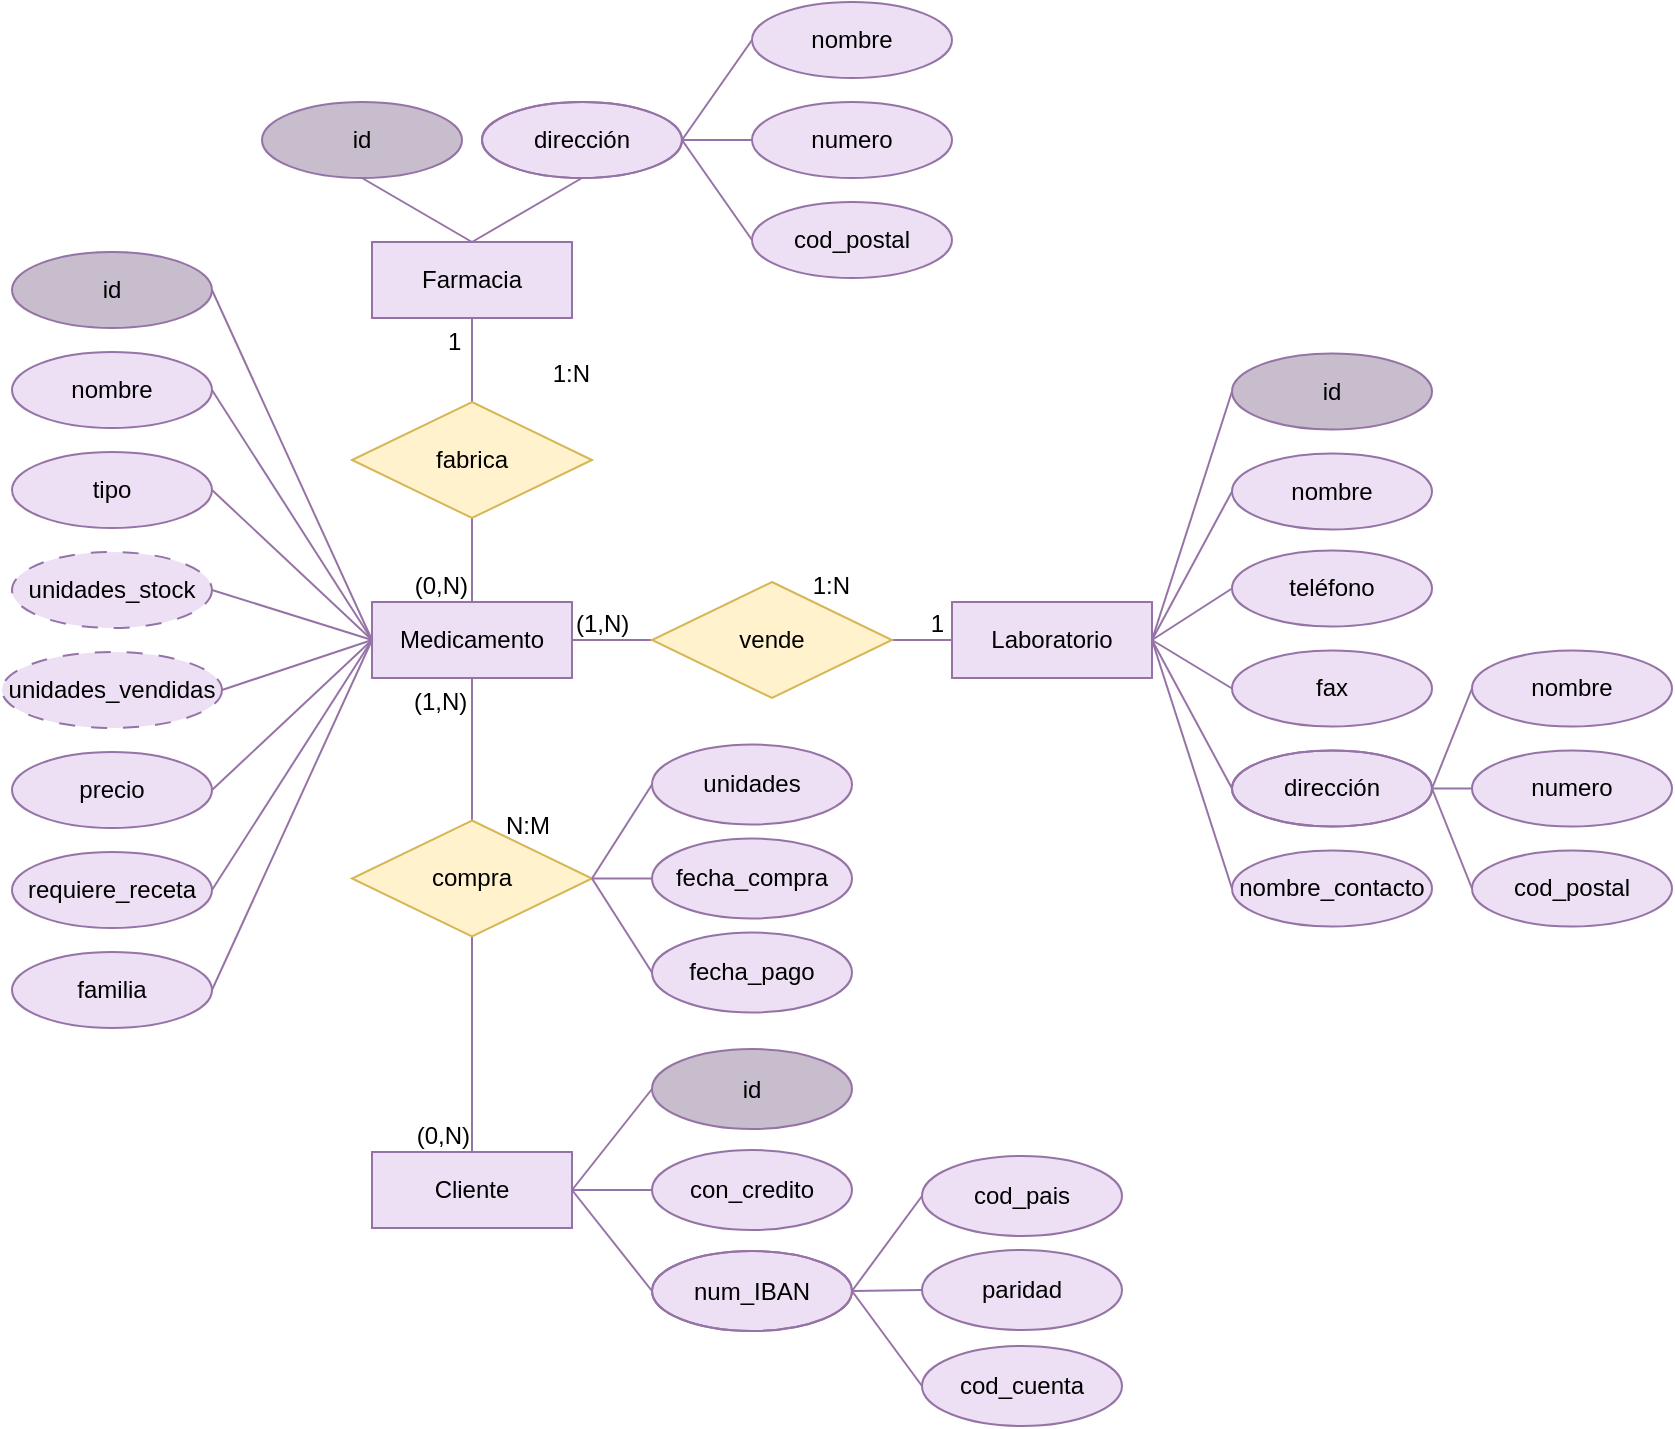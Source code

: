 <mxfile version="28.1.2">
  <diagram name="Page-1" id="bK-8RyBisptcYDfP-3sL">
    <mxGraphModel dx="1188" dy="701" grid="1" gridSize="10" guides="1" tooltips="1" connect="1" arrows="1" fold="1" page="1" pageScale="1" pageWidth="1169" pageHeight="827" math="0" shadow="0">
      <root>
        <mxCell id="0" />
        <mxCell id="1" parent="0" />
        <mxCell id="WXJnhD6GPRWwHJao-meW-1" value="Medicamento" style="whiteSpace=wrap;html=1;align=center;fillColor=#EDE0F4;strokeColor=#9673a6;" parent="1" vertex="1">
          <mxGeometry x="210" y="370" width="100" height="38" as="geometry" />
        </mxCell>
        <mxCell id="WXJnhD6GPRWwHJao-meW-2" value="id" style="ellipse;whiteSpace=wrap;html=1;align=center;fillColor=#C8BDCD;strokeColor=#9673a6;" parent="1" vertex="1">
          <mxGeometry x="30" y="195" width="100" height="38" as="geometry" />
        </mxCell>
        <mxCell id="WXJnhD6GPRWwHJao-meW-3" value="nombre" style="ellipse;whiteSpace=wrap;html=1;align=center;fillColor=#EDE0F4;strokeColor=#9673a6;" parent="1" vertex="1">
          <mxGeometry x="30" y="245" width="100" height="38" as="geometry" />
        </mxCell>
        <mxCell id="WXJnhD6GPRWwHJao-meW-4" value="familia" style="ellipse;whiteSpace=wrap;html=1;align=center;fillColor=#EDE0F4;strokeColor=#9673a6;" parent="1" vertex="1">
          <mxGeometry x="30" y="545" width="100" height="38" as="geometry" />
        </mxCell>
        <mxCell id="WXJnhD6GPRWwHJao-meW-5" value="requiere_receta" style="ellipse;whiteSpace=wrap;html=1;align=center;fillColor=#EDE0F4;strokeColor=#9673a6;" parent="1" vertex="1">
          <mxGeometry x="30" y="495" width="100" height="38" as="geometry" />
        </mxCell>
        <mxCell id="WXJnhD6GPRWwHJao-meW-6" value="precio" style="ellipse;whiteSpace=wrap;html=1;align=center;fillColor=#EDE0F4;strokeColor=#9673a6;" parent="1" vertex="1">
          <mxGeometry x="30" y="445" width="100" height="38" as="geometry" />
        </mxCell>
        <mxCell id="WXJnhD6GPRWwHJao-meW-7" value="unidades_vendidas" style="ellipse;whiteSpace=wrap;html=1;align=center;fillColor=#EDE0F4;strokeColor=#9673a6;dashed=1;dashPattern=8 8;" parent="1" vertex="1">
          <mxGeometry x="25" y="395" width="110" height="38" as="geometry" />
        </mxCell>
        <mxCell id="WXJnhD6GPRWwHJao-meW-8" value="unidades_stock" style="ellipse;whiteSpace=wrap;html=1;align=center;dashed=1;dashPattern=8 8;fillColor=#EDE0F4;strokeColor=#9673a6;" parent="1" vertex="1">
          <mxGeometry x="30" y="345" width="100" height="38" as="geometry" />
        </mxCell>
        <mxCell id="WXJnhD6GPRWwHJao-meW-9" value="tipo" style="ellipse;whiteSpace=wrap;html=1;align=center;fillColor=#EDE0F4;strokeColor=#9673a6;" parent="1" vertex="1">
          <mxGeometry x="30" y="295" width="100" height="38" as="geometry" />
        </mxCell>
        <mxCell id="WXJnhD6GPRWwHJao-meW-11" value="" style="endArrow=none;html=1;rounded=0;entryX=0;entryY=0.5;entryDx=0;entryDy=0;exitX=1;exitY=0.5;exitDx=0;exitDy=0;labelBorderColor=none;strokeColor=#9673A6;" parent="1" source="WXJnhD6GPRWwHJao-meW-2" target="WXJnhD6GPRWwHJao-meW-1" edge="1">
          <mxGeometry relative="1" as="geometry">
            <mxPoint x="160" y="230" as="sourcePoint" />
            <mxPoint x="320" y="230" as="targetPoint" />
          </mxGeometry>
        </mxCell>
        <mxCell id="WXJnhD6GPRWwHJao-meW-12" value="" style="endArrow=none;html=1;rounded=0;entryX=0;entryY=0.5;entryDx=0;entryDy=0;exitX=1;exitY=0.5;exitDx=0;exitDy=0;labelBorderColor=none;strokeColor=#9673A6;" parent="1" source="WXJnhD6GPRWwHJao-meW-3" target="WXJnhD6GPRWwHJao-meW-1" edge="1">
          <mxGeometry relative="1" as="geometry">
            <mxPoint x="150" y="260" as="sourcePoint" />
            <mxPoint x="200" y="420" as="targetPoint" />
          </mxGeometry>
        </mxCell>
        <mxCell id="WXJnhD6GPRWwHJao-meW-13" value="" style="endArrow=none;html=1;rounded=0;entryX=1;entryY=0.5;entryDx=0;entryDy=0;exitX=0;exitY=0.5;exitDx=0;exitDy=0;labelBorderColor=none;strokeColor=#9673A6;" parent="1" source="WXJnhD6GPRWwHJao-meW-1" target="WXJnhD6GPRWwHJao-meW-9" edge="1">
          <mxGeometry relative="1" as="geometry">
            <mxPoint x="190" y="510" as="sourcePoint" />
            <mxPoint x="270" y="660" as="targetPoint" />
          </mxGeometry>
        </mxCell>
        <mxCell id="WXJnhD6GPRWwHJao-meW-14" value="" style="endArrow=none;html=1;rounded=0;entryX=1;entryY=0.5;entryDx=0;entryDy=0;exitX=0;exitY=0.5;exitDx=0;exitDy=0;labelBorderColor=none;strokeColor=#9673A6;" parent="1" source="WXJnhD6GPRWwHJao-meW-1" target="WXJnhD6GPRWwHJao-meW-8" edge="1">
          <mxGeometry relative="1" as="geometry">
            <mxPoint x="190" y="520" as="sourcePoint" />
            <mxPoint x="270" y="670" as="targetPoint" />
          </mxGeometry>
        </mxCell>
        <mxCell id="WXJnhD6GPRWwHJao-meW-15" value="" style="endArrow=none;html=1;rounded=0;entryX=1;entryY=0.5;entryDx=0;entryDy=0;exitX=0;exitY=0.5;exitDx=0;exitDy=0;labelBorderColor=none;strokeColor=#9673A6;" parent="1" source="WXJnhD6GPRWwHJao-meW-1" target="WXJnhD6GPRWwHJao-meW-7" edge="1">
          <mxGeometry relative="1" as="geometry">
            <mxPoint x="190" y="530" as="sourcePoint" />
            <mxPoint x="270" y="680" as="targetPoint" />
          </mxGeometry>
        </mxCell>
        <mxCell id="WXJnhD6GPRWwHJao-meW-16" value="" style="endArrow=none;html=1;rounded=0;entryX=1;entryY=0.5;entryDx=0;entryDy=0;exitX=0;exitY=0.5;exitDx=0;exitDy=0;labelBorderColor=none;strokeColor=#9673A6;" parent="1" source="WXJnhD6GPRWwHJao-meW-1" target="WXJnhD6GPRWwHJao-meW-6" edge="1">
          <mxGeometry relative="1" as="geometry">
            <mxPoint x="190" y="540" as="sourcePoint" />
            <mxPoint x="270" y="690" as="targetPoint" />
          </mxGeometry>
        </mxCell>
        <mxCell id="WXJnhD6GPRWwHJao-meW-17" value="" style="endArrow=none;html=1;rounded=0;entryX=1;entryY=0.5;entryDx=0;entryDy=0;exitX=0;exitY=0.5;exitDx=0;exitDy=0;labelBorderColor=none;strokeColor=#9673A6;" parent="1" source="WXJnhD6GPRWwHJao-meW-1" target="WXJnhD6GPRWwHJao-meW-5" edge="1">
          <mxGeometry relative="1" as="geometry">
            <mxPoint x="190" y="550" as="sourcePoint" />
            <mxPoint x="270" y="700" as="targetPoint" />
          </mxGeometry>
        </mxCell>
        <mxCell id="WXJnhD6GPRWwHJao-meW-18" value="" style="endArrow=none;html=1;rounded=0;entryX=1;entryY=0.5;entryDx=0;entryDy=0;exitX=0;exitY=0.5;exitDx=0;exitDy=0;labelBorderColor=none;strokeColor=#9673A6;" parent="1" source="WXJnhD6GPRWwHJao-meW-1" target="WXJnhD6GPRWwHJao-meW-4" edge="1">
          <mxGeometry relative="1" as="geometry">
            <mxPoint x="190" y="560" as="sourcePoint" />
            <mxPoint x="270" y="710" as="targetPoint" />
          </mxGeometry>
        </mxCell>
        <mxCell id="WXJnhD6GPRWwHJao-meW-20" value="Laboratorio" style="whiteSpace=wrap;html=1;align=center;fillColor=#EDE0F4;strokeColor=#9673a6;" parent="1" vertex="1">
          <mxGeometry x="500" y="370" width="100" height="38" as="geometry" />
        </mxCell>
        <mxCell id="WXJnhD6GPRWwHJao-meW-23" value="" style="endArrow=none;html=1;rounded=0;exitX=1;exitY=0.5;exitDx=0;exitDy=0;entryX=0;entryY=0.5;entryDx=0;entryDy=0;labelBorderColor=none;strokeColor=#9673A6;" parent="1" source="WXJnhD6GPRWwHJao-meW-26" target="WXJnhD6GPRWwHJao-meW-20" edge="1">
          <mxGeometry relative="1" as="geometry">
            <mxPoint x="340" y="430" as="sourcePoint" />
            <mxPoint x="500" y="430" as="targetPoint" />
          </mxGeometry>
        </mxCell>
        <mxCell id="WXJnhD6GPRWwHJao-meW-25" value="1" style="resizable=0;html=1;whiteSpace=wrap;align=right;verticalAlign=bottom;" parent="WXJnhD6GPRWwHJao-meW-23" connectable="0" vertex="1">
          <mxGeometry x="1" relative="1" as="geometry">
            <mxPoint x="-3" as="offset" />
          </mxGeometry>
        </mxCell>
        <mxCell id="WXJnhD6GPRWwHJao-meW-27" value="" style="endArrow=none;html=1;rounded=0;exitX=1;exitY=0.5;exitDx=0;exitDy=0;entryX=0;entryY=0.5;entryDx=0;entryDy=0;labelBorderColor=none;strokeColor=#9673A6;" parent="1" source="WXJnhD6GPRWwHJao-meW-1" target="WXJnhD6GPRWwHJao-meW-26" edge="1">
          <mxGeometry relative="1" as="geometry">
            <mxPoint x="310" y="390" as="sourcePoint" />
            <mxPoint x="500" y="390" as="targetPoint" />
          </mxGeometry>
        </mxCell>
        <mxCell id="WXJnhD6GPRWwHJao-meW-28" value="(1,N)" style="resizable=0;html=1;whiteSpace=wrap;align=left;verticalAlign=bottom;" parent="WXJnhD6GPRWwHJao-meW-27" connectable="0" vertex="1">
          <mxGeometry x="-1" relative="1" as="geometry" />
        </mxCell>
        <mxCell id="WXJnhD6GPRWwHJao-meW-26" value="vende" style="shape=rhombus;perimeter=rhombusPerimeter;whiteSpace=wrap;html=1;align=center;fillColor=#fff2cc;strokeColor=#d6b656;" parent="1" vertex="1">
          <mxGeometry x="350" y="360" width="120" height="58" as="geometry" />
        </mxCell>
        <mxCell id="WXJnhD6GPRWwHJao-meW-30" value="Farmacia" style="whiteSpace=wrap;html=1;align=center;fillColor=#EDE0F4;strokeColor=#9673a6;" parent="1" vertex="1">
          <mxGeometry x="210" y="190" width="100" height="38" as="geometry" />
        </mxCell>
        <mxCell id="WXJnhD6GPRWwHJao-meW-31" value="" style="endArrow=none;html=1;rounded=0;exitX=0.5;exitY=1;exitDx=0;exitDy=0;entryX=0.5;entryY=0;entryDx=0;entryDy=0;labelBorderColor=none;strokeColor=#9673A6;" parent="1" source="WXJnhD6GPRWwHJao-meW-34" target="WXJnhD6GPRWwHJao-meW-1" edge="1">
          <mxGeometry relative="1" as="geometry">
            <mxPoint x="240" y="380" as="sourcePoint" />
            <mxPoint x="400" y="380" as="targetPoint" />
          </mxGeometry>
        </mxCell>
        <mxCell id="WXJnhD6GPRWwHJao-meW-33" value="(0,N)" style="resizable=0;html=1;whiteSpace=wrap;align=right;verticalAlign=bottom;" parent="WXJnhD6GPRWwHJao-meW-31" connectable="0" vertex="1">
          <mxGeometry x="1" relative="1" as="geometry">
            <mxPoint x="-1" as="offset" />
          </mxGeometry>
        </mxCell>
        <mxCell id="WXJnhD6GPRWwHJao-meW-35" value="" style="endArrow=none;html=1;rounded=0;exitX=0.5;exitY=1;exitDx=0;exitDy=0;entryX=0.5;entryY=0;entryDx=0;entryDy=0;labelBorderColor=none;strokeColor=#9673A6;" parent="1" source="WXJnhD6GPRWwHJao-meW-30" target="WXJnhD6GPRWwHJao-meW-34" edge="1">
          <mxGeometry relative="1" as="geometry">
            <mxPoint x="260" y="190" as="sourcePoint" />
            <mxPoint x="260" y="370" as="targetPoint" />
          </mxGeometry>
        </mxCell>
        <mxCell id="WXJnhD6GPRWwHJao-meW-36" value="1" style="resizable=0;html=1;whiteSpace=wrap;align=left;verticalAlign=bottom;" parent="WXJnhD6GPRWwHJao-meW-35" connectable="0" vertex="1">
          <mxGeometry x="-1" relative="1" as="geometry">
            <mxPoint x="-14" y="20" as="offset" />
          </mxGeometry>
        </mxCell>
        <mxCell id="WXJnhD6GPRWwHJao-meW-34" value="fabrica" style="shape=rhombus;perimeter=rhombusPerimeter;whiteSpace=wrap;html=1;align=center;fillColor=#fff2cc;strokeColor=#d6b656;" parent="1" vertex="1">
          <mxGeometry x="200" y="270" width="120" height="58" as="geometry" />
        </mxCell>
        <mxCell id="WXJnhD6GPRWwHJao-meW-38" value="id" style="ellipse;whiteSpace=wrap;html=1;align=center;fillColor=#C8BDCD;strokeColor=#9673a6;" parent="1" vertex="1">
          <mxGeometry x="155" y="120" width="100" height="38" as="geometry" />
        </mxCell>
        <mxCell id="WXJnhD6GPRWwHJao-meW-39" value="" style="endArrow=none;html=1;rounded=0;exitX=0.5;exitY=1;exitDx=0;exitDy=0;entryX=0.5;entryY=0;entryDx=0;entryDy=0;labelBorderColor=none;strokeColor=#9673A6;" parent="1" source="WXJnhD6GPRWwHJao-meW-38" target="WXJnhD6GPRWwHJao-meW-30" edge="1">
          <mxGeometry relative="1" as="geometry">
            <mxPoint x="150" y="260" as="sourcePoint" />
            <mxPoint x="250" y="170" as="targetPoint" />
          </mxGeometry>
        </mxCell>
        <mxCell id="WXJnhD6GPRWwHJao-meW-41" value="dirección" style="ellipse;shape=doubleEllipse;margin=0;whiteSpace=wrap;html=1;align=center;fillColor=#EDE0F4;strokeColor=#9673a6;" parent="1" vertex="1">
          <mxGeometry x="265" y="120" width="100" height="38" as="geometry" />
        </mxCell>
        <mxCell id="WXJnhD6GPRWwHJao-meW-44" value="nombre" style="ellipse;whiteSpace=wrap;html=1;align=center;fillColor=#EDE0F4;strokeColor=#9673a6;" parent="1" vertex="1">
          <mxGeometry x="400" y="70" width="100" height="38" as="geometry" />
        </mxCell>
        <mxCell id="WXJnhD6GPRWwHJao-meW-45" value="numero" style="ellipse;whiteSpace=wrap;html=1;align=center;fillColor=#EDE0F4;strokeColor=#9673a6;" parent="1" vertex="1">
          <mxGeometry x="400" y="120" width="100" height="38" as="geometry" />
        </mxCell>
        <mxCell id="WXJnhD6GPRWwHJao-meW-46" value="cod_postal" style="ellipse;whiteSpace=wrap;html=1;align=center;fillColor=#EDE0F4;strokeColor=#9673a6;" parent="1" vertex="1">
          <mxGeometry x="400" y="170" width="100" height="38" as="geometry" />
        </mxCell>
        <mxCell id="WXJnhD6GPRWwHJao-meW-48" value="" style="endArrow=none;html=1;rounded=0;entryX=1;entryY=0.5;entryDx=0;entryDy=0;exitX=0;exitY=0.5;exitDx=0;exitDy=0;labelBorderColor=none;strokeColor=#9673A6;" parent="1" source="WXJnhD6GPRWwHJao-meW-44" target="WXJnhD6GPRWwHJao-meW-41" edge="1">
          <mxGeometry relative="1" as="geometry">
            <mxPoint x="400" y="155" as="sourcePoint" />
            <mxPoint x="340" y="285" as="targetPoint" />
          </mxGeometry>
        </mxCell>
        <mxCell id="WXJnhD6GPRWwHJao-meW-49" value="" style="endArrow=none;html=1;rounded=0;entryX=1;entryY=0.5;entryDx=0;entryDy=0;exitX=0;exitY=0.5;exitDx=0;exitDy=0;labelBorderColor=none;strokeColor=#9673A6;" parent="1" source="WXJnhD6GPRWwHJao-meW-45" target="WXJnhD6GPRWwHJao-meW-41" edge="1">
          <mxGeometry relative="1" as="geometry">
            <mxPoint x="470" y="140" as="sourcePoint" />
            <mxPoint x="410" y="270" as="targetPoint" />
          </mxGeometry>
        </mxCell>
        <mxCell id="WXJnhD6GPRWwHJao-meW-50" value="" style="endArrow=none;html=1;rounded=0;entryX=1;entryY=0.5;entryDx=0;entryDy=0;exitX=0;exitY=0.5;exitDx=0;exitDy=0;labelBorderColor=none;strokeColor=#9673A6;" parent="1" source="WXJnhD6GPRWwHJao-meW-46" target="WXJnhD6GPRWwHJao-meW-41" edge="1">
          <mxGeometry relative="1" as="geometry">
            <mxPoint x="480" y="140" as="sourcePoint" />
            <mxPoint x="420" y="270" as="targetPoint" />
          </mxGeometry>
        </mxCell>
        <mxCell id="WXJnhD6GPRWwHJao-meW-51" value="" style="endArrow=none;html=1;rounded=0;entryX=0.5;entryY=1;entryDx=0;entryDy=0;exitX=0.5;exitY=0;exitDx=0;exitDy=0;labelBorderColor=none;strokeColor=#9673A6;" parent="1" source="WXJnhD6GPRWwHJao-meW-30" target="WXJnhD6GPRWwHJao-meW-41" edge="1">
          <mxGeometry relative="1" as="geometry">
            <mxPoint x="370" y="290" as="sourcePoint" />
            <mxPoint x="340" y="210" as="targetPoint" />
          </mxGeometry>
        </mxCell>
        <mxCell id="WXJnhD6GPRWwHJao-meW-71" value="Cliente" style="whiteSpace=wrap;html=1;align=center;fillColor=#EDE0F4;strokeColor=#9673a6;" parent="1" vertex="1">
          <mxGeometry x="210" y="645" width="100" height="38" as="geometry" />
        </mxCell>
        <mxCell id="WXJnhD6GPRWwHJao-meW-72" value="" style="endArrow=none;html=1;rounded=0;exitX=0.5;exitY=1;exitDx=0;exitDy=0;entryX=0.5;entryY=0;entryDx=0;entryDy=0;labelBorderColor=none;strokeColor=#9673A6;" parent="1" source="WXJnhD6GPRWwHJao-meW-77" target="WXJnhD6GPRWwHJao-meW-71" edge="1">
          <mxGeometry relative="1" as="geometry">
            <mxPoint x="270" y="462" as="sourcePoint" />
            <mxPoint x="430" y="462" as="targetPoint" />
          </mxGeometry>
        </mxCell>
        <mxCell id="WXJnhD6GPRWwHJao-meW-74" value="(0,N)" style="resizable=0;html=1;whiteSpace=wrap;align=right;verticalAlign=bottom;" parent="WXJnhD6GPRWwHJao-meW-72" connectable="0" vertex="1">
          <mxGeometry x="1" relative="1" as="geometry" />
        </mxCell>
        <mxCell id="WXJnhD6GPRWwHJao-meW-78" value="" style="endArrow=none;html=1;rounded=0;exitX=0.5;exitY=1;exitDx=0;exitDy=0;entryX=0.5;entryY=0;entryDx=0;entryDy=0;labelBorderColor=none;strokeColor=#9673A6;" parent="1" source="WXJnhD6GPRWwHJao-meW-1" target="WXJnhD6GPRWwHJao-meW-77" edge="1">
          <mxGeometry relative="1" as="geometry">
            <mxPoint x="260" y="425.0" as="sourcePoint" />
            <mxPoint x="260" y="607" as="targetPoint" />
          </mxGeometry>
        </mxCell>
        <mxCell id="WXJnhD6GPRWwHJao-meW-79" value="(1,N)" style="resizable=0;html=1;whiteSpace=wrap;align=left;verticalAlign=bottom;" parent="WXJnhD6GPRWwHJao-meW-78" connectable="0" vertex="1">
          <mxGeometry x="-1" relative="1" as="geometry">
            <mxPoint x="-31" y="20" as="offset" />
          </mxGeometry>
        </mxCell>
        <mxCell id="WXJnhD6GPRWwHJao-meW-77" value="compra" style="shape=rhombus;perimeter=rhombusPerimeter;whiteSpace=wrap;html=1;align=center;portConstraintRotation=0;metaEdit=0;fillColor=#fff2cc;strokeColor=#d6b656;" parent="1" vertex="1">
          <mxGeometry x="200" y="479.25" width="120" height="58" as="geometry" />
        </mxCell>
        <mxCell id="WXJnhD6GPRWwHJao-meW-81" value="dirección" style="ellipse;shape=doubleEllipse;margin=0;whiteSpace=wrap;html=1;align=center;fillColor=#EDE0F4;strokeColor=#9673A6;" parent="1" vertex="1">
          <mxGeometry x="640" y="444.25" width="100" height="38" as="geometry" />
        </mxCell>
        <mxCell id="WXJnhD6GPRWwHJao-meW-83" value="nombre" style="ellipse;whiteSpace=wrap;html=1;align=center;fillColor=#EDE0F4;strokeColor=#9673a6;" parent="1" vertex="1">
          <mxGeometry x="760" y="394.25" width="100" height="38" as="geometry" />
        </mxCell>
        <mxCell id="WXJnhD6GPRWwHJao-meW-84" value="numero" style="ellipse;whiteSpace=wrap;html=1;align=center;fillColor=#EDE0F4;strokeColor=#9673a6;" parent="1" vertex="1">
          <mxGeometry x="760" y="444.25" width="100" height="38" as="geometry" />
        </mxCell>
        <mxCell id="WXJnhD6GPRWwHJao-meW-85" value="cod_postal" style="ellipse;whiteSpace=wrap;html=1;align=center;fillColor=#EDE0F4;strokeColor=#9673a6;" parent="1" vertex="1">
          <mxGeometry x="760" y="494.25" width="100" height="38" as="geometry" />
        </mxCell>
        <mxCell id="WXJnhD6GPRWwHJao-meW-87" value="" style="endArrow=none;html=1;rounded=0;entryX=1;entryY=0.5;entryDx=0;entryDy=0;exitX=0;exitY=0.5;exitDx=0;exitDy=0;labelBorderColor=none;strokeColor=#9673A6;" parent="1" source="WXJnhD6GPRWwHJao-meW-83" target="WXJnhD6GPRWwHJao-meW-81" edge="1">
          <mxGeometry relative="1" as="geometry">
            <mxPoint x="750" y="469.25" as="sourcePoint" />
            <mxPoint x="690" y="599.25" as="targetPoint" />
          </mxGeometry>
        </mxCell>
        <mxCell id="WXJnhD6GPRWwHJao-meW-88" value="" style="endArrow=none;html=1;rounded=0;entryX=1;entryY=0.5;entryDx=0;entryDy=0;exitX=0;exitY=0.5;exitDx=0;exitDy=0;labelBorderColor=none;strokeColor=#9673A6;" parent="1" source="WXJnhD6GPRWwHJao-meW-84" target="WXJnhD6GPRWwHJao-meW-81" edge="1">
          <mxGeometry relative="1" as="geometry">
            <mxPoint x="820" y="454.25" as="sourcePoint" />
            <mxPoint x="760" y="584.25" as="targetPoint" />
          </mxGeometry>
        </mxCell>
        <mxCell id="WXJnhD6GPRWwHJao-meW-89" value="" style="endArrow=none;html=1;rounded=0;entryX=1;entryY=0.5;entryDx=0;entryDy=0;exitX=0;exitY=0.5;exitDx=0;exitDy=0;labelBorderColor=none;strokeColor=#9673A6;" parent="1" source="WXJnhD6GPRWwHJao-meW-85" target="WXJnhD6GPRWwHJao-meW-81" edge="1">
          <mxGeometry relative="1" as="geometry">
            <mxPoint x="830" y="454.25" as="sourcePoint" />
            <mxPoint x="770" y="584.25" as="targetPoint" />
          </mxGeometry>
        </mxCell>
        <mxCell id="WXJnhD6GPRWwHJao-meW-90" value="" style="endArrow=none;html=1;rounded=0;entryX=0;entryY=0.5;entryDx=0;entryDy=0;exitX=1;exitY=0.5;exitDx=0;exitDy=0;labelBorderColor=none;strokeColor=#9673A6;" parent="1" source="WXJnhD6GPRWwHJao-meW-20" target="WXJnhD6GPRWwHJao-meW-81" edge="1">
          <mxGeometry relative="1" as="geometry">
            <mxPoint x="630" y="340" as="sourcePoint" />
            <mxPoint x="710" y="360" as="targetPoint" />
          </mxGeometry>
        </mxCell>
        <mxCell id="WXJnhD6GPRWwHJao-meW-91" value="teléfono" style="ellipse;whiteSpace=wrap;html=1;align=center;fillColor=#EDE0F4;strokeColor=#9673a6;" parent="1" vertex="1">
          <mxGeometry x="640" y="344.25" width="100" height="38" as="geometry" />
        </mxCell>
        <mxCell id="WXJnhD6GPRWwHJao-meW-92" value="id" style="ellipse;whiteSpace=wrap;html=1;align=center;fillColor=#C8BDCD;strokeColor=#9673a6;" parent="1" vertex="1">
          <mxGeometry x="640" y="245.75" width="100" height="38" as="geometry" />
        </mxCell>
        <mxCell id="WXJnhD6GPRWwHJao-meW-93" value="nombre" style="ellipse;whiteSpace=wrap;html=1;align=center;fillColor=#EDE0F4;strokeColor=#9673a6;" parent="1" vertex="1">
          <mxGeometry x="640" y="295.75" width="100" height="38" as="geometry" />
        </mxCell>
        <mxCell id="WXJnhD6GPRWwHJao-meW-96" value="" style="endArrow=none;html=1;rounded=0;entryX=0;entryY=0.5;entryDx=0;entryDy=0;exitX=1;exitY=0.5;exitDx=0;exitDy=0;labelBorderColor=none;strokeColor=#9673A6;" parent="1" source="WXJnhD6GPRWwHJao-meW-20" target="WXJnhD6GPRWwHJao-meW-91" edge="1">
          <mxGeometry relative="1" as="geometry">
            <mxPoint x="630" y="480" as="sourcePoint" />
            <mxPoint x="680" y="390" as="targetPoint" />
          </mxGeometry>
        </mxCell>
        <mxCell id="WXJnhD6GPRWwHJao-meW-97" value="fax" style="ellipse;whiteSpace=wrap;html=1;align=center;fillColor=#EDE0F4;strokeColor=#9673a6;" parent="1" vertex="1">
          <mxGeometry x="640" y="394.25" width="100" height="38" as="geometry" />
        </mxCell>
        <mxCell id="WXJnhD6GPRWwHJao-meW-98" value="" style="endArrow=none;html=1;rounded=0;entryX=0;entryY=0.5;entryDx=0;entryDy=0;exitX=1;exitY=0.5;exitDx=0;exitDy=0;labelBorderColor=none;strokeColor=#9673A6;" parent="1" source="WXJnhD6GPRWwHJao-meW-20" target="WXJnhD6GPRWwHJao-meW-97" edge="1">
          <mxGeometry relative="1" as="geometry">
            <mxPoint x="830" y="510" as="sourcePoint" />
            <mxPoint x="910" y="510" as="targetPoint" />
          </mxGeometry>
        </mxCell>
        <mxCell id="WXJnhD6GPRWwHJao-meW-99" value="nombre_contacto" style="ellipse;whiteSpace=wrap;html=1;align=center;fillColor=#EDE0F4;strokeColor=#9673a6;" parent="1" vertex="1">
          <mxGeometry x="640" y="494.25" width="100" height="38" as="geometry" />
        </mxCell>
        <mxCell id="WXJnhD6GPRWwHJao-meW-100" value="" style="endArrow=none;html=1;rounded=0;entryX=0;entryY=0.5;entryDx=0;entryDy=0;exitX=1;exitY=0.5;exitDx=0;exitDy=0;labelBorderColor=none;strokeColor=#9673A6;" parent="1" source="WXJnhD6GPRWwHJao-meW-20" target="WXJnhD6GPRWwHJao-meW-99" edge="1">
          <mxGeometry relative="1" as="geometry">
            <mxPoint x="950" y="510" as="sourcePoint" />
            <mxPoint x="1030" y="510" as="targetPoint" />
          </mxGeometry>
        </mxCell>
        <mxCell id="exFLkjnAaO6eVQcW3pQ7-4" value="id" style="ellipse;whiteSpace=wrap;html=1;align=center;fillColor=#C8BDCD;strokeColor=#9673a6;" parent="1" vertex="1">
          <mxGeometry x="350" y="593.5" width="100" height="40" as="geometry" />
        </mxCell>
        <mxCell id="exFLkjnAaO6eVQcW3pQ7-6" value="con_credito" style="ellipse;whiteSpace=wrap;html=1;align=center;fillColor=#EDE0F4;strokeColor=#9673a6;" parent="1" vertex="1">
          <mxGeometry x="350" y="644" width="100" height="40" as="geometry" />
        </mxCell>
        <mxCell id="exFLkjnAaO6eVQcW3pQ7-7" value="" style="endArrow=none;html=1;rounded=0;exitX=1;exitY=0.5;exitDx=0;exitDy=0;entryX=0;entryY=0.5;entryDx=0;entryDy=0;labelBorderColor=none;strokeColor=#9673A6;" parent="1" source="WXJnhD6GPRWwHJao-meW-71" target="exFLkjnAaO6eVQcW3pQ7-4" edge="1">
          <mxGeometry relative="1" as="geometry">
            <mxPoint x="240" y="645" as="sourcePoint" />
            <mxPoint x="400" y="645" as="targetPoint" />
          </mxGeometry>
        </mxCell>
        <mxCell id="exFLkjnAaO6eVQcW3pQ7-8" value="" style="endArrow=none;html=1;rounded=0;exitX=1;exitY=0.5;exitDx=0;exitDy=0;entryX=0;entryY=0.5;entryDx=0;entryDy=0;labelBorderColor=none;strokeColor=#9673A6;" parent="1" source="WXJnhD6GPRWwHJao-meW-71" target="exFLkjnAaO6eVQcW3pQ7-10" edge="1">
          <mxGeometry relative="1" as="geometry">
            <mxPoint x="320" y="775" as="sourcePoint" />
            <mxPoint x="360" y="714" as="targetPoint" />
          </mxGeometry>
        </mxCell>
        <mxCell id="exFLkjnAaO6eVQcW3pQ7-9" value="" style="endArrow=none;html=1;rounded=0;exitX=1;exitY=0.5;exitDx=0;exitDy=0;entryX=0;entryY=0.5;entryDx=0;entryDy=0;labelBorderColor=none;strokeColor=#9673A6;" parent="1" source="WXJnhD6GPRWwHJao-meW-71" target="exFLkjnAaO6eVQcW3pQ7-6" edge="1">
          <mxGeometry relative="1" as="geometry">
            <mxPoint x="320" y="775" as="sourcePoint" />
            <mxPoint x="370" y="725" as="targetPoint" />
          </mxGeometry>
        </mxCell>
        <mxCell id="exFLkjnAaO6eVQcW3pQ7-10" value="num_IBAN" style="ellipse;shape=doubleEllipse;margin=0;whiteSpace=wrap;html=1;align=center;fillColor=#EDE0F4;strokeColor=#9673a6;" parent="1" vertex="1">
          <mxGeometry x="350" y="694.5" width="100" height="40" as="geometry" />
        </mxCell>
        <mxCell id="exFLkjnAaO6eVQcW3pQ7-11" value="" style="endArrow=none;html=1;rounded=0;entryX=0;entryY=0.5;entryDx=0;entryDy=0;exitX=1;exitY=0.5;exitDx=0;exitDy=0;labelBorderColor=none;strokeColor=#9673A6;" parent="1" source="WXJnhD6GPRWwHJao-meW-20" target="WXJnhD6GPRWwHJao-meW-93" edge="1">
          <mxGeometry relative="1" as="geometry">
            <mxPoint x="650" y="432" as="sourcePoint" />
            <mxPoint x="700" y="340" as="targetPoint" />
          </mxGeometry>
        </mxCell>
        <mxCell id="exFLkjnAaO6eVQcW3pQ7-12" value="" style="endArrow=none;html=1;rounded=0;entryX=0;entryY=0.5;entryDx=0;entryDy=0;exitX=1;exitY=0.5;exitDx=0;exitDy=0;labelBorderColor=none;strokeColor=#9673A6;" parent="1" source="WXJnhD6GPRWwHJao-meW-20" target="WXJnhD6GPRWwHJao-meW-92" edge="1">
          <mxGeometry relative="1" as="geometry">
            <mxPoint x="650" y="432" as="sourcePoint" />
            <mxPoint x="700" y="340" as="targetPoint" />
          </mxGeometry>
        </mxCell>
        <mxCell id="exFLkjnAaO6eVQcW3pQ7-15" value="cod_pais" style="ellipse;whiteSpace=wrap;html=1;align=center;fillColor=#EDE0F4;strokeColor=#9673a6;" parent="1" vertex="1">
          <mxGeometry x="485" y="647" width="100" height="40" as="geometry" />
        </mxCell>
        <mxCell id="exFLkjnAaO6eVQcW3pQ7-17" value="" style="endArrow=none;html=1;rounded=0;exitX=1;exitY=0.5;exitDx=0;exitDy=0;entryX=0;entryY=0.5;entryDx=0;entryDy=0;labelBorderColor=none;strokeColor=#9673A6;" parent="1" source="exFLkjnAaO6eVQcW3pQ7-10" target="exFLkjnAaO6eVQcW3pQ7-15" edge="1">
          <mxGeometry relative="1" as="geometry">
            <mxPoint x="480" y="690" as="sourcePoint" />
            <mxPoint x="540" y="751" as="targetPoint" />
          </mxGeometry>
        </mxCell>
        <mxCell id="exFLkjnAaO6eVQcW3pQ7-18" value="paridad" style="ellipse;whiteSpace=wrap;html=1;align=center;fillColor=#EDE0F4;strokeColor=#9673a6;" parent="1" vertex="1">
          <mxGeometry x="485" y="694" width="100" height="40" as="geometry" />
        </mxCell>
        <mxCell id="exFLkjnAaO6eVQcW3pQ7-19" value="cod_cuenta" style="ellipse;whiteSpace=wrap;html=1;align=center;fillColor=#EDE0F4;strokeColor=#9673a6;" parent="1" vertex="1">
          <mxGeometry x="485" y="742" width="100" height="40" as="geometry" />
        </mxCell>
        <mxCell id="exFLkjnAaO6eVQcW3pQ7-20" value="" style="endArrow=none;html=1;rounded=0;exitX=1;exitY=0.5;exitDx=0;exitDy=0;entryX=0;entryY=0.5;entryDx=0;entryDy=0;labelBorderColor=none;strokeColor=#9673A6;" parent="1" source="exFLkjnAaO6eVQcW3pQ7-10" target="exFLkjnAaO6eVQcW3pQ7-18" edge="1">
          <mxGeometry relative="1" as="geometry">
            <mxPoint x="460" y="875" as="sourcePoint" />
            <mxPoint x="550" y="856" as="targetPoint" />
          </mxGeometry>
        </mxCell>
        <mxCell id="exFLkjnAaO6eVQcW3pQ7-21" value="" style="endArrow=none;html=1;rounded=0;exitX=1;exitY=0.5;exitDx=0;exitDy=0;entryX=0;entryY=0.5;entryDx=0;entryDy=0;labelBorderColor=none;strokeColor=#9673A6;" parent="1" source="exFLkjnAaO6eVQcW3pQ7-10" target="exFLkjnAaO6eVQcW3pQ7-19" edge="1">
          <mxGeometry relative="1" as="geometry">
            <mxPoint x="460" y="875" as="sourcePoint" />
            <mxPoint x="520" y="936" as="targetPoint" />
          </mxGeometry>
        </mxCell>
        <mxCell id="exFLkjnAaO6eVQcW3pQ7-22" value="unidades" style="ellipse;whiteSpace=wrap;html=1;align=center;fillColor=#EDE0F4;strokeColor=#9673a6;" parent="1" vertex="1">
          <mxGeometry x="350" y="441.25" width="100" height="40" as="geometry" />
        </mxCell>
        <mxCell id="exFLkjnAaO6eVQcW3pQ7-23" value="" style="endArrow=none;html=1;rounded=0;exitX=1;exitY=0.5;exitDx=0;exitDy=0;entryX=0;entryY=0.5;entryDx=0;entryDy=0;labelBorderColor=none;strokeColor=#9673A6;" parent="1" source="WXJnhD6GPRWwHJao-meW-77" target="exFLkjnAaO6eVQcW3pQ7-22" edge="1">
          <mxGeometry relative="1" as="geometry">
            <mxPoint x="320" y="447" as="sourcePoint" />
            <mxPoint x="380" y="508" as="targetPoint" />
          </mxGeometry>
        </mxCell>
        <mxCell id="exFLkjnAaO6eVQcW3pQ7-24" value="fecha_compra" style="ellipse;whiteSpace=wrap;html=1;align=center;fillColor=#EDE0F4;strokeColor=#9673a6;" parent="1" vertex="1">
          <mxGeometry x="350" y="488.25" width="100" height="40" as="geometry" />
        </mxCell>
        <mxCell id="exFLkjnAaO6eVQcW3pQ7-25" value="" style="endArrow=none;html=1;rounded=0;exitX=1;exitY=0.5;exitDx=0;exitDy=0;entryX=0;entryY=0.5;entryDx=0;entryDy=0;labelBorderColor=none;strokeColor=#9673A6;" parent="1" source="WXJnhD6GPRWwHJao-meW-77" target="exFLkjnAaO6eVQcW3pQ7-24" edge="1">
          <mxGeometry relative="1" as="geometry">
            <mxPoint x="400" y="514" as="sourcePoint" />
            <mxPoint x="460" y="575" as="targetPoint" />
          </mxGeometry>
        </mxCell>
        <mxCell id="exFLkjnAaO6eVQcW3pQ7-26" value="fecha_pago" style="ellipse;whiteSpace=wrap;html=1;align=center;fillColor=#EDE0F4;strokeColor=#9673a6;" parent="1" vertex="1">
          <mxGeometry x="350" y="535.25" width="100" height="40" as="geometry" />
        </mxCell>
        <mxCell id="exFLkjnAaO6eVQcW3pQ7-27" value="" style="endArrow=none;html=1;rounded=0;exitX=1;exitY=0.5;exitDx=0;exitDy=0;entryX=0;entryY=0.5;entryDx=0;entryDy=0;labelBorderColor=none;strokeColor=#9673A6;" parent="1" source="WXJnhD6GPRWwHJao-meW-77" target="exFLkjnAaO6eVQcW3pQ7-26" edge="1">
          <mxGeometry relative="1" as="geometry">
            <mxPoint x="360" y="562" as="sourcePoint" />
            <mxPoint x="400" y="552" as="targetPoint" />
          </mxGeometry>
        </mxCell>
        <mxCell id="exFLkjnAaO6eVQcW3pQ7-28" value="1:N" style="resizable=0;html=1;whiteSpace=wrap;align=right;verticalAlign=bottom;" parent="1" connectable="0" vertex="1">
          <mxGeometry x="320" y="264" as="geometry" />
        </mxCell>
        <mxCell id="exFLkjnAaO6eVQcW3pQ7-29" value="1:N" style="resizable=0;html=1;whiteSpace=wrap;align=right;verticalAlign=bottom;" parent="1" connectable="0" vertex="1">
          <mxGeometry x="450" y="370" as="geometry" />
        </mxCell>
        <mxCell id="exFLkjnAaO6eVQcW3pQ7-30" value="N:M" style="resizable=0;html=1;whiteSpace=wrap;align=right;verticalAlign=bottom;labelBorderColor=none;" parent="1" connectable="0" vertex="1">
          <mxGeometry x="300" y="490" as="geometry" />
        </mxCell>
      </root>
    </mxGraphModel>
  </diagram>
</mxfile>
